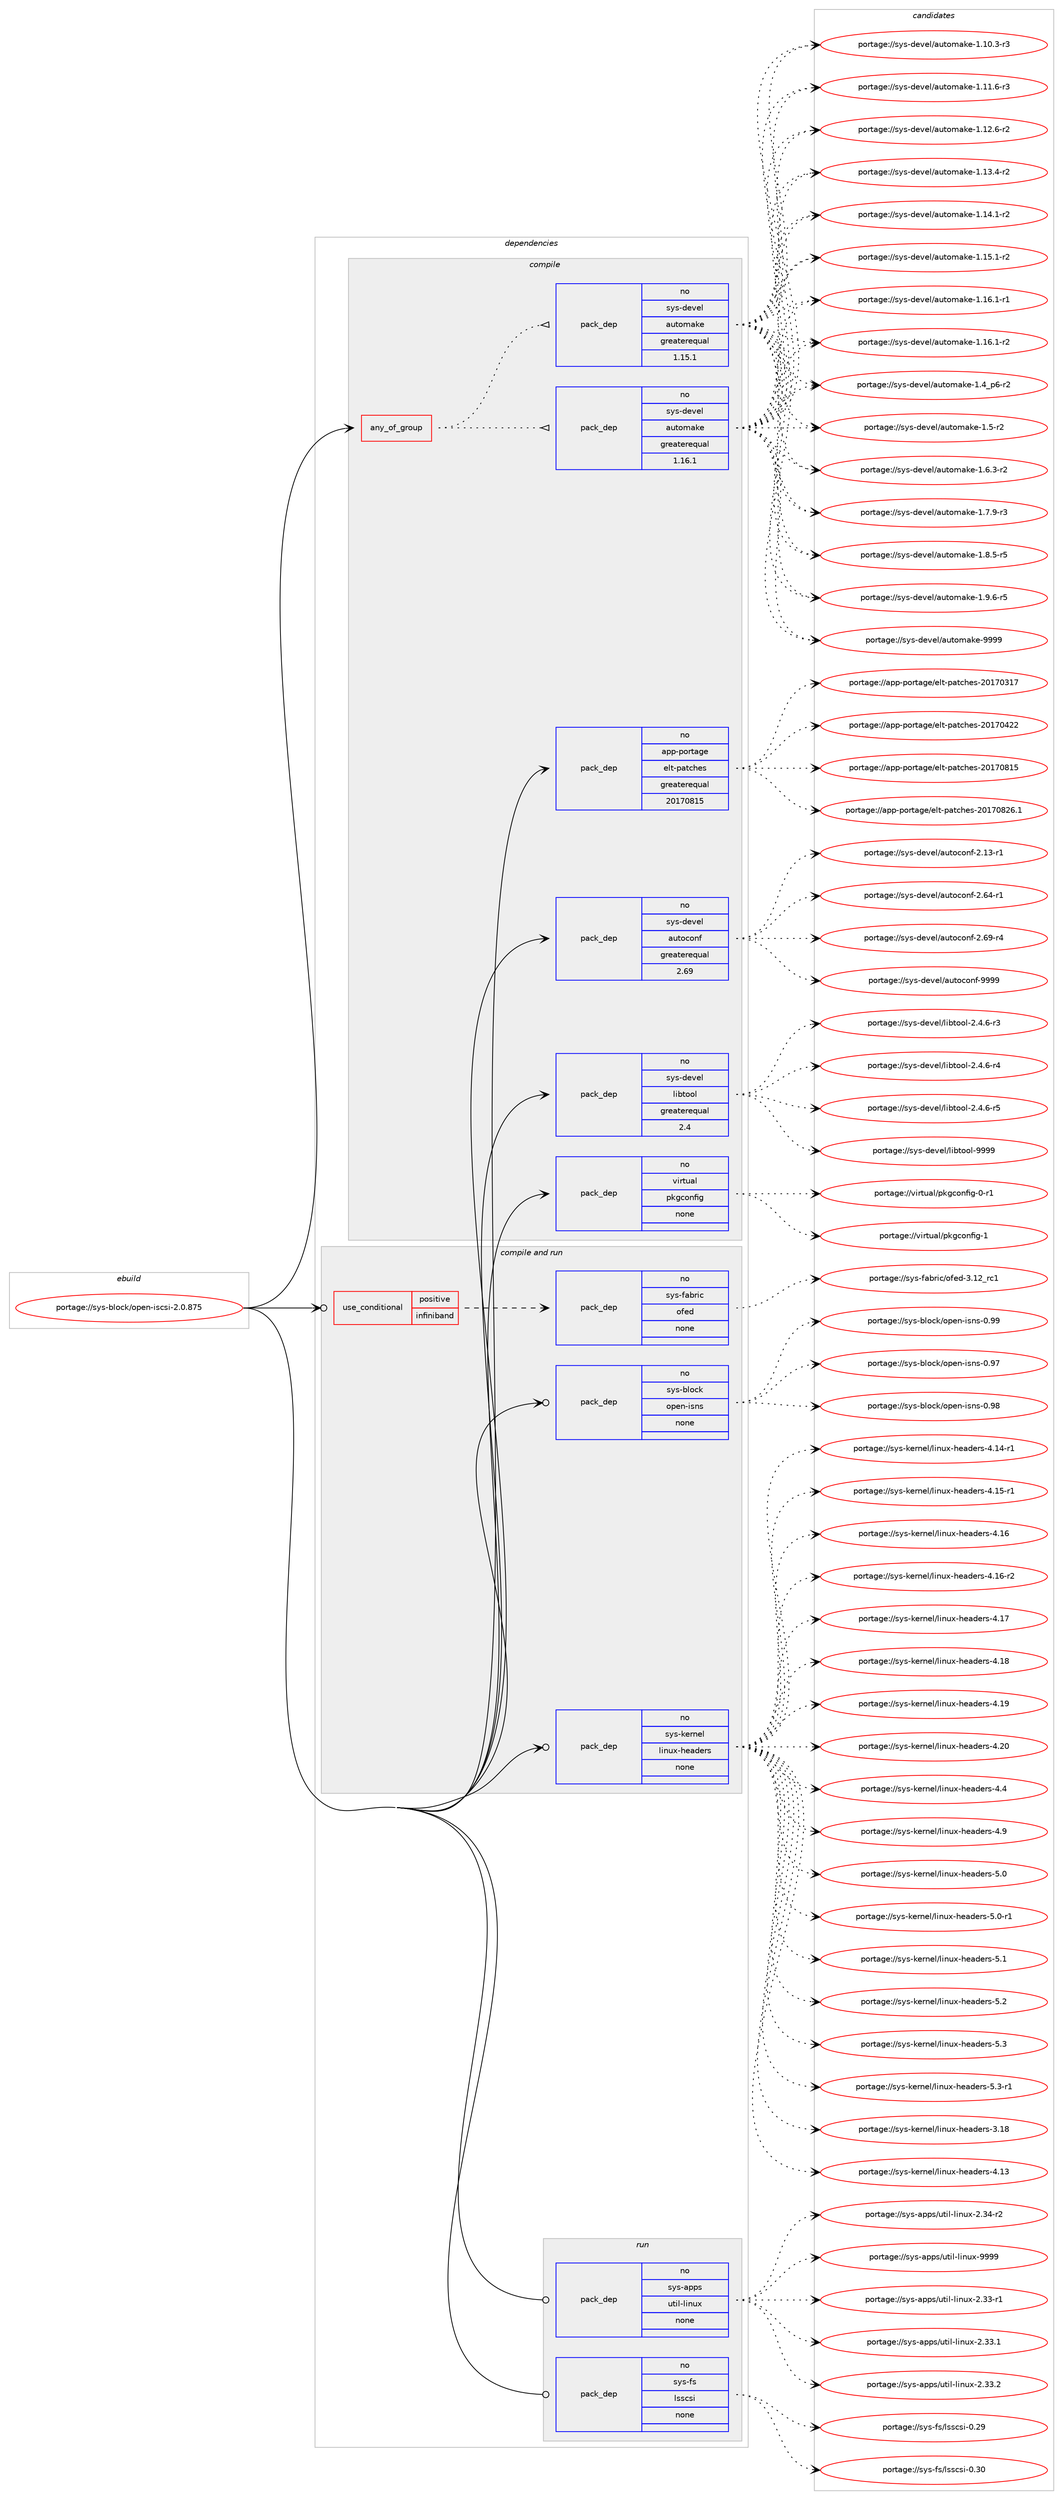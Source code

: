 digraph prolog {

# *************
# Graph options
# *************

newrank=true;
concentrate=true;
compound=true;
graph [rankdir=LR,fontname=Helvetica,fontsize=10,ranksep=1.5];#, ranksep=2.5, nodesep=0.2];
edge  [arrowhead=vee];
node  [fontname=Helvetica,fontsize=10];

# **********
# The ebuild
# **********

subgraph cluster_leftcol {
color=gray;
rank=same;
label=<<i>ebuild</i>>;
id [label="portage://sys-block/open-iscsi-2.0.875", color=red, width=4, href="../sys-block/open-iscsi-2.0.875.svg"];
}

# ****************
# The dependencies
# ****************

subgraph cluster_midcol {
color=gray;
label=<<i>dependencies</i>>;
subgraph cluster_compile {
fillcolor="#eeeeee";
style=filled;
label=<<i>compile</i>>;
subgraph any6709 {
dependency414319 [label=<<TABLE BORDER="0" CELLBORDER="1" CELLSPACING="0" CELLPADDING="4"><TR><TD CELLPADDING="10">any_of_group</TD></TR></TABLE>>, shape=none, color=red];subgraph pack306585 {
dependency414320 [label=<<TABLE BORDER="0" CELLBORDER="1" CELLSPACING="0" CELLPADDING="4" WIDTH="220"><TR><TD ROWSPAN="6" CELLPADDING="30">pack_dep</TD></TR><TR><TD WIDTH="110">no</TD></TR><TR><TD>sys-devel</TD></TR><TR><TD>automake</TD></TR><TR><TD>greaterequal</TD></TR><TR><TD>1.16.1</TD></TR></TABLE>>, shape=none, color=blue];
}
dependency414319:e -> dependency414320:w [weight=20,style="dotted",arrowhead="oinv"];
subgraph pack306586 {
dependency414321 [label=<<TABLE BORDER="0" CELLBORDER="1" CELLSPACING="0" CELLPADDING="4" WIDTH="220"><TR><TD ROWSPAN="6" CELLPADDING="30">pack_dep</TD></TR><TR><TD WIDTH="110">no</TD></TR><TR><TD>sys-devel</TD></TR><TR><TD>automake</TD></TR><TR><TD>greaterequal</TD></TR><TR><TD>1.15.1</TD></TR></TABLE>>, shape=none, color=blue];
}
dependency414319:e -> dependency414321:w [weight=20,style="dotted",arrowhead="oinv"];
}
id:e -> dependency414319:w [weight=20,style="solid",arrowhead="vee"];
subgraph pack306587 {
dependency414322 [label=<<TABLE BORDER="0" CELLBORDER="1" CELLSPACING="0" CELLPADDING="4" WIDTH="220"><TR><TD ROWSPAN="6" CELLPADDING="30">pack_dep</TD></TR><TR><TD WIDTH="110">no</TD></TR><TR><TD>app-portage</TD></TR><TR><TD>elt-patches</TD></TR><TR><TD>greaterequal</TD></TR><TR><TD>20170815</TD></TR></TABLE>>, shape=none, color=blue];
}
id:e -> dependency414322:w [weight=20,style="solid",arrowhead="vee"];
subgraph pack306588 {
dependency414323 [label=<<TABLE BORDER="0" CELLBORDER="1" CELLSPACING="0" CELLPADDING="4" WIDTH="220"><TR><TD ROWSPAN="6" CELLPADDING="30">pack_dep</TD></TR><TR><TD WIDTH="110">no</TD></TR><TR><TD>sys-devel</TD></TR><TR><TD>autoconf</TD></TR><TR><TD>greaterequal</TD></TR><TR><TD>2.69</TD></TR></TABLE>>, shape=none, color=blue];
}
id:e -> dependency414323:w [weight=20,style="solid",arrowhead="vee"];
subgraph pack306589 {
dependency414324 [label=<<TABLE BORDER="0" CELLBORDER="1" CELLSPACING="0" CELLPADDING="4" WIDTH="220"><TR><TD ROWSPAN="6" CELLPADDING="30">pack_dep</TD></TR><TR><TD WIDTH="110">no</TD></TR><TR><TD>sys-devel</TD></TR><TR><TD>libtool</TD></TR><TR><TD>greaterequal</TD></TR><TR><TD>2.4</TD></TR></TABLE>>, shape=none, color=blue];
}
id:e -> dependency414324:w [weight=20,style="solid",arrowhead="vee"];
subgraph pack306590 {
dependency414325 [label=<<TABLE BORDER="0" CELLBORDER="1" CELLSPACING="0" CELLPADDING="4" WIDTH="220"><TR><TD ROWSPAN="6" CELLPADDING="30">pack_dep</TD></TR><TR><TD WIDTH="110">no</TD></TR><TR><TD>virtual</TD></TR><TR><TD>pkgconfig</TD></TR><TR><TD>none</TD></TR><TR><TD></TD></TR></TABLE>>, shape=none, color=blue];
}
id:e -> dependency414325:w [weight=20,style="solid",arrowhead="vee"];
}
subgraph cluster_compileandrun {
fillcolor="#eeeeee";
style=filled;
label=<<i>compile and run</i>>;
subgraph cond100804 {
dependency414326 [label=<<TABLE BORDER="0" CELLBORDER="1" CELLSPACING="0" CELLPADDING="4"><TR><TD ROWSPAN="3" CELLPADDING="10">use_conditional</TD></TR><TR><TD>positive</TD></TR><TR><TD>infiniband</TD></TR></TABLE>>, shape=none, color=red];
subgraph pack306591 {
dependency414327 [label=<<TABLE BORDER="0" CELLBORDER="1" CELLSPACING="0" CELLPADDING="4" WIDTH="220"><TR><TD ROWSPAN="6" CELLPADDING="30">pack_dep</TD></TR><TR><TD WIDTH="110">no</TD></TR><TR><TD>sys-fabric</TD></TR><TR><TD>ofed</TD></TR><TR><TD>none</TD></TR><TR><TD></TD></TR></TABLE>>, shape=none, color=blue];
}
dependency414326:e -> dependency414327:w [weight=20,style="dashed",arrowhead="vee"];
}
id:e -> dependency414326:w [weight=20,style="solid",arrowhead="odotvee"];
subgraph pack306592 {
dependency414328 [label=<<TABLE BORDER="0" CELLBORDER="1" CELLSPACING="0" CELLPADDING="4" WIDTH="220"><TR><TD ROWSPAN="6" CELLPADDING="30">pack_dep</TD></TR><TR><TD WIDTH="110">no</TD></TR><TR><TD>sys-block</TD></TR><TR><TD>open-isns</TD></TR><TR><TD>none</TD></TR><TR><TD></TD></TR></TABLE>>, shape=none, color=blue];
}
id:e -> dependency414328:w [weight=20,style="solid",arrowhead="odotvee"];
subgraph pack306593 {
dependency414329 [label=<<TABLE BORDER="0" CELLBORDER="1" CELLSPACING="0" CELLPADDING="4" WIDTH="220"><TR><TD ROWSPAN="6" CELLPADDING="30">pack_dep</TD></TR><TR><TD WIDTH="110">no</TD></TR><TR><TD>sys-kernel</TD></TR><TR><TD>linux-headers</TD></TR><TR><TD>none</TD></TR><TR><TD></TD></TR></TABLE>>, shape=none, color=blue];
}
id:e -> dependency414329:w [weight=20,style="solid",arrowhead="odotvee"];
}
subgraph cluster_run {
fillcolor="#eeeeee";
style=filled;
label=<<i>run</i>>;
subgraph pack306594 {
dependency414330 [label=<<TABLE BORDER="0" CELLBORDER="1" CELLSPACING="0" CELLPADDING="4" WIDTH="220"><TR><TD ROWSPAN="6" CELLPADDING="30">pack_dep</TD></TR><TR><TD WIDTH="110">no</TD></TR><TR><TD>sys-apps</TD></TR><TR><TD>util-linux</TD></TR><TR><TD>none</TD></TR><TR><TD></TD></TR></TABLE>>, shape=none, color=blue];
}
id:e -> dependency414330:w [weight=20,style="solid",arrowhead="odot"];
subgraph pack306595 {
dependency414331 [label=<<TABLE BORDER="0" CELLBORDER="1" CELLSPACING="0" CELLPADDING="4" WIDTH="220"><TR><TD ROWSPAN="6" CELLPADDING="30">pack_dep</TD></TR><TR><TD WIDTH="110">no</TD></TR><TR><TD>sys-fs</TD></TR><TR><TD>lsscsi</TD></TR><TR><TD>none</TD></TR><TR><TD></TD></TR></TABLE>>, shape=none, color=blue];
}
id:e -> dependency414331:w [weight=20,style="solid",arrowhead="odot"];
}
}

# **************
# The candidates
# **************

subgraph cluster_choices {
rank=same;
color=gray;
label=<<i>candidates</i>>;

subgraph choice306585 {
color=black;
nodesep=1;
choiceportage11512111545100101118101108479711711611110997107101454946494846514511451 [label="portage://sys-devel/automake-1.10.3-r3", color=red, width=4,href="../sys-devel/automake-1.10.3-r3.svg"];
choiceportage11512111545100101118101108479711711611110997107101454946494946544511451 [label="portage://sys-devel/automake-1.11.6-r3", color=red, width=4,href="../sys-devel/automake-1.11.6-r3.svg"];
choiceportage11512111545100101118101108479711711611110997107101454946495046544511450 [label="portage://sys-devel/automake-1.12.6-r2", color=red, width=4,href="../sys-devel/automake-1.12.6-r2.svg"];
choiceportage11512111545100101118101108479711711611110997107101454946495146524511450 [label="portage://sys-devel/automake-1.13.4-r2", color=red, width=4,href="../sys-devel/automake-1.13.4-r2.svg"];
choiceportage11512111545100101118101108479711711611110997107101454946495246494511450 [label="portage://sys-devel/automake-1.14.1-r2", color=red, width=4,href="../sys-devel/automake-1.14.1-r2.svg"];
choiceportage11512111545100101118101108479711711611110997107101454946495346494511450 [label="portage://sys-devel/automake-1.15.1-r2", color=red, width=4,href="../sys-devel/automake-1.15.1-r2.svg"];
choiceportage11512111545100101118101108479711711611110997107101454946495446494511449 [label="portage://sys-devel/automake-1.16.1-r1", color=red, width=4,href="../sys-devel/automake-1.16.1-r1.svg"];
choiceportage11512111545100101118101108479711711611110997107101454946495446494511450 [label="portage://sys-devel/automake-1.16.1-r2", color=red, width=4,href="../sys-devel/automake-1.16.1-r2.svg"];
choiceportage115121115451001011181011084797117116111109971071014549465295112544511450 [label="portage://sys-devel/automake-1.4_p6-r2", color=red, width=4,href="../sys-devel/automake-1.4_p6-r2.svg"];
choiceportage11512111545100101118101108479711711611110997107101454946534511450 [label="portage://sys-devel/automake-1.5-r2", color=red, width=4,href="../sys-devel/automake-1.5-r2.svg"];
choiceportage115121115451001011181011084797117116111109971071014549465446514511450 [label="portage://sys-devel/automake-1.6.3-r2", color=red, width=4,href="../sys-devel/automake-1.6.3-r2.svg"];
choiceportage115121115451001011181011084797117116111109971071014549465546574511451 [label="portage://sys-devel/automake-1.7.9-r3", color=red, width=4,href="../sys-devel/automake-1.7.9-r3.svg"];
choiceportage115121115451001011181011084797117116111109971071014549465646534511453 [label="portage://sys-devel/automake-1.8.5-r5", color=red, width=4,href="../sys-devel/automake-1.8.5-r5.svg"];
choiceportage115121115451001011181011084797117116111109971071014549465746544511453 [label="portage://sys-devel/automake-1.9.6-r5", color=red, width=4,href="../sys-devel/automake-1.9.6-r5.svg"];
choiceportage115121115451001011181011084797117116111109971071014557575757 [label="portage://sys-devel/automake-9999", color=red, width=4,href="../sys-devel/automake-9999.svg"];
dependency414320:e -> choiceportage11512111545100101118101108479711711611110997107101454946494846514511451:w [style=dotted,weight="100"];
dependency414320:e -> choiceportage11512111545100101118101108479711711611110997107101454946494946544511451:w [style=dotted,weight="100"];
dependency414320:e -> choiceportage11512111545100101118101108479711711611110997107101454946495046544511450:w [style=dotted,weight="100"];
dependency414320:e -> choiceportage11512111545100101118101108479711711611110997107101454946495146524511450:w [style=dotted,weight="100"];
dependency414320:e -> choiceportage11512111545100101118101108479711711611110997107101454946495246494511450:w [style=dotted,weight="100"];
dependency414320:e -> choiceportage11512111545100101118101108479711711611110997107101454946495346494511450:w [style=dotted,weight="100"];
dependency414320:e -> choiceportage11512111545100101118101108479711711611110997107101454946495446494511449:w [style=dotted,weight="100"];
dependency414320:e -> choiceportage11512111545100101118101108479711711611110997107101454946495446494511450:w [style=dotted,weight="100"];
dependency414320:e -> choiceportage115121115451001011181011084797117116111109971071014549465295112544511450:w [style=dotted,weight="100"];
dependency414320:e -> choiceportage11512111545100101118101108479711711611110997107101454946534511450:w [style=dotted,weight="100"];
dependency414320:e -> choiceportage115121115451001011181011084797117116111109971071014549465446514511450:w [style=dotted,weight="100"];
dependency414320:e -> choiceportage115121115451001011181011084797117116111109971071014549465546574511451:w [style=dotted,weight="100"];
dependency414320:e -> choiceportage115121115451001011181011084797117116111109971071014549465646534511453:w [style=dotted,weight="100"];
dependency414320:e -> choiceportage115121115451001011181011084797117116111109971071014549465746544511453:w [style=dotted,weight="100"];
dependency414320:e -> choiceportage115121115451001011181011084797117116111109971071014557575757:w [style=dotted,weight="100"];
}
subgraph choice306586 {
color=black;
nodesep=1;
choiceportage11512111545100101118101108479711711611110997107101454946494846514511451 [label="portage://sys-devel/automake-1.10.3-r3", color=red, width=4,href="../sys-devel/automake-1.10.3-r3.svg"];
choiceportage11512111545100101118101108479711711611110997107101454946494946544511451 [label="portage://sys-devel/automake-1.11.6-r3", color=red, width=4,href="../sys-devel/automake-1.11.6-r3.svg"];
choiceportage11512111545100101118101108479711711611110997107101454946495046544511450 [label="portage://sys-devel/automake-1.12.6-r2", color=red, width=4,href="../sys-devel/automake-1.12.6-r2.svg"];
choiceportage11512111545100101118101108479711711611110997107101454946495146524511450 [label="portage://sys-devel/automake-1.13.4-r2", color=red, width=4,href="../sys-devel/automake-1.13.4-r2.svg"];
choiceportage11512111545100101118101108479711711611110997107101454946495246494511450 [label="portage://sys-devel/automake-1.14.1-r2", color=red, width=4,href="../sys-devel/automake-1.14.1-r2.svg"];
choiceportage11512111545100101118101108479711711611110997107101454946495346494511450 [label="portage://sys-devel/automake-1.15.1-r2", color=red, width=4,href="../sys-devel/automake-1.15.1-r2.svg"];
choiceportage11512111545100101118101108479711711611110997107101454946495446494511449 [label="portage://sys-devel/automake-1.16.1-r1", color=red, width=4,href="../sys-devel/automake-1.16.1-r1.svg"];
choiceportage11512111545100101118101108479711711611110997107101454946495446494511450 [label="portage://sys-devel/automake-1.16.1-r2", color=red, width=4,href="../sys-devel/automake-1.16.1-r2.svg"];
choiceportage115121115451001011181011084797117116111109971071014549465295112544511450 [label="portage://sys-devel/automake-1.4_p6-r2", color=red, width=4,href="../sys-devel/automake-1.4_p6-r2.svg"];
choiceportage11512111545100101118101108479711711611110997107101454946534511450 [label="portage://sys-devel/automake-1.5-r2", color=red, width=4,href="../sys-devel/automake-1.5-r2.svg"];
choiceportage115121115451001011181011084797117116111109971071014549465446514511450 [label="portage://sys-devel/automake-1.6.3-r2", color=red, width=4,href="../sys-devel/automake-1.6.3-r2.svg"];
choiceportage115121115451001011181011084797117116111109971071014549465546574511451 [label="portage://sys-devel/automake-1.7.9-r3", color=red, width=4,href="../sys-devel/automake-1.7.9-r3.svg"];
choiceportage115121115451001011181011084797117116111109971071014549465646534511453 [label="portage://sys-devel/automake-1.8.5-r5", color=red, width=4,href="../sys-devel/automake-1.8.5-r5.svg"];
choiceportage115121115451001011181011084797117116111109971071014549465746544511453 [label="portage://sys-devel/automake-1.9.6-r5", color=red, width=4,href="../sys-devel/automake-1.9.6-r5.svg"];
choiceportage115121115451001011181011084797117116111109971071014557575757 [label="portage://sys-devel/automake-9999", color=red, width=4,href="../sys-devel/automake-9999.svg"];
dependency414321:e -> choiceportage11512111545100101118101108479711711611110997107101454946494846514511451:w [style=dotted,weight="100"];
dependency414321:e -> choiceportage11512111545100101118101108479711711611110997107101454946494946544511451:w [style=dotted,weight="100"];
dependency414321:e -> choiceportage11512111545100101118101108479711711611110997107101454946495046544511450:w [style=dotted,weight="100"];
dependency414321:e -> choiceportage11512111545100101118101108479711711611110997107101454946495146524511450:w [style=dotted,weight="100"];
dependency414321:e -> choiceportage11512111545100101118101108479711711611110997107101454946495246494511450:w [style=dotted,weight="100"];
dependency414321:e -> choiceportage11512111545100101118101108479711711611110997107101454946495346494511450:w [style=dotted,weight="100"];
dependency414321:e -> choiceportage11512111545100101118101108479711711611110997107101454946495446494511449:w [style=dotted,weight="100"];
dependency414321:e -> choiceportage11512111545100101118101108479711711611110997107101454946495446494511450:w [style=dotted,weight="100"];
dependency414321:e -> choiceportage115121115451001011181011084797117116111109971071014549465295112544511450:w [style=dotted,weight="100"];
dependency414321:e -> choiceportage11512111545100101118101108479711711611110997107101454946534511450:w [style=dotted,weight="100"];
dependency414321:e -> choiceportage115121115451001011181011084797117116111109971071014549465446514511450:w [style=dotted,weight="100"];
dependency414321:e -> choiceportage115121115451001011181011084797117116111109971071014549465546574511451:w [style=dotted,weight="100"];
dependency414321:e -> choiceportage115121115451001011181011084797117116111109971071014549465646534511453:w [style=dotted,weight="100"];
dependency414321:e -> choiceportage115121115451001011181011084797117116111109971071014549465746544511453:w [style=dotted,weight="100"];
dependency414321:e -> choiceportage115121115451001011181011084797117116111109971071014557575757:w [style=dotted,weight="100"];
}
subgraph choice306587 {
color=black;
nodesep=1;
choiceportage97112112451121111141169710310147101108116451129711699104101115455048495548514955 [label="portage://app-portage/elt-patches-20170317", color=red, width=4,href="../app-portage/elt-patches-20170317.svg"];
choiceportage97112112451121111141169710310147101108116451129711699104101115455048495548525050 [label="portage://app-portage/elt-patches-20170422", color=red, width=4,href="../app-portage/elt-patches-20170422.svg"];
choiceportage97112112451121111141169710310147101108116451129711699104101115455048495548564953 [label="portage://app-portage/elt-patches-20170815", color=red, width=4,href="../app-portage/elt-patches-20170815.svg"];
choiceportage971121124511211111411697103101471011081164511297116991041011154550484955485650544649 [label="portage://app-portage/elt-patches-20170826.1", color=red, width=4,href="../app-portage/elt-patches-20170826.1.svg"];
dependency414322:e -> choiceportage97112112451121111141169710310147101108116451129711699104101115455048495548514955:w [style=dotted,weight="100"];
dependency414322:e -> choiceportage97112112451121111141169710310147101108116451129711699104101115455048495548525050:w [style=dotted,weight="100"];
dependency414322:e -> choiceportage97112112451121111141169710310147101108116451129711699104101115455048495548564953:w [style=dotted,weight="100"];
dependency414322:e -> choiceportage971121124511211111411697103101471011081164511297116991041011154550484955485650544649:w [style=dotted,weight="100"];
}
subgraph choice306588 {
color=black;
nodesep=1;
choiceportage1151211154510010111810110847971171161119911111010245504649514511449 [label="portage://sys-devel/autoconf-2.13-r1", color=red, width=4,href="../sys-devel/autoconf-2.13-r1.svg"];
choiceportage1151211154510010111810110847971171161119911111010245504654524511449 [label="portage://sys-devel/autoconf-2.64-r1", color=red, width=4,href="../sys-devel/autoconf-2.64-r1.svg"];
choiceportage1151211154510010111810110847971171161119911111010245504654574511452 [label="portage://sys-devel/autoconf-2.69-r4", color=red, width=4,href="../sys-devel/autoconf-2.69-r4.svg"];
choiceportage115121115451001011181011084797117116111991111101024557575757 [label="portage://sys-devel/autoconf-9999", color=red, width=4,href="../sys-devel/autoconf-9999.svg"];
dependency414323:e -> choiceportage1151211154510010111810110847971171161119911111010245504649514511449:w [style=dotted,weight="100"];
dependency414323:e -> choiceportage1151211154510010111810110847971171161119911111010245504654524511449:w [style=dotted,weight="100"];
dependency414323:e -> choiceportage1151211154510010111810110847971171161119911111010245504654574511452:w [style=dotted,weight="100"];
dependency414323:e -> choiceportage115121115451001011181011084797117116111991111101024557575757:w [style=dotted,weight="100"];
}
subgraph choice306589 {
color=black;
nodesep=1;
choiceportage1151211154510010111810110847108105981161111111084550465246544511451 [label="portage://sys-devel/libtool-2.4.6-r3", color=red, width=4,href="../sys-devel/libtool-2.4.6-r3.svg"];
choiceportage1151211154510010111810110847108105981161111111084550465246544511452 [label="portage://sys-devel/libtool-2.4.6-r4", color=red, width=4,href="../sys-devel/libtool-2.4.6-r4.svg"];
choiceportage1151211154510010111810110847108105981161111111084550465246544511453 [label="portage://sys-devel/libtool-2.4.6-r5", color=red, width=4,href="../sys-devel/libtool-2.4.6-r5.svg"];
choiceportage1151211154510010111810110847108105981161111111084557575757 [label="portage://sys-devel/libtool-9999", color=red, width=4,href="../sys-devel/libtool-9999.svg"];
dependency414324:e -> choiceportage1151211154510010111810110847108105981161111111084550465246544511451:w [style=dotted,weight="100"];
dependency414324:e -> choiceportage1151211154510010111810110847108105981161111111084550465246544511452:w [style=dotted,weight="100"];
dependency414324:e -> choiceportage1151211154510010111810110847108105981161111111084550465246544511453:w [style=dotted,weight="100"];
dependency414324:e -> choiceportage1151211154510010111810110847108105981161111111084557575757:w [style=dotted,weight="100"];
}
subgraph choice306590 {
color=black;
nodesep=1;
choiceportage11810511411611797108471121071039911111010210510345484511449 [label="portage://virtual/pkgconfig-0-r1", color=red, width=4,href="../virtual/pkgconfig-0-r1.svg"];
choiceportage1181051141161179710847112107103991111101021051034549 [label="portage://virtual/pkgconfig-1", color=red, width=4,href="../virtual/pkgconfig-1.svg"];
dependency414325:e -> choiceportage11810511411611797108471121071039911111010210510345484511449:w [style=dotted,weight="100"];
dependency414325:e -> choiceportage1181051141161179710847112107103991111101021051034549:w [style=dotted,weight="100"];
}
subgraph choice306591 {
color=black;
nodesep=1;
choiceportage11512111545102979811410599471111021011004551464950951149949 [label="portage://sys-fabric/ofed-3.12_rc1", color=red, width=4,href="../sys-fabric/ofed-3.12_rc1.svg"];
dependency414327:e -> choiceportage11512111545102979811410599471111021011004551464950951149949:w [style=dotted,weight="100"];
}
subgraph choice306592 {
color=black;
nodesep=1;
choiceportage11512111545981081119910747111112101110451051151101154548465755 [label="portage://sys-block/open-isns-0.97", color=red, width=4,href="../sys-block/open-isns-0.97.svg"];
choiceportage11512111545981081119910747111112101110451051151101154548465756 [label="portage://sys-block/open-isns-0.98", color=red, width=4,href="../sys-block/open-isns-0.98.svg"];
choiceportage11512111545981081119910747111112101110451051151101154548465757 [label="portage://sys-block/open-isns-0.99", color=red, width=4,href="../sys-block/open-isns-0.99.svg"];
dependency414328:e -> choiceportage11512111545981081119910747111112101110451051151101154548465755:w [style=dotted,weight="100"];
dependency414328:e -> choiceportage11512111545981081119910747111112101110451051151101154548465756:w [style=dotted,weight="100"];
dependency414328:e -> choiceportage11512111545981081119910747111112101110451051151101154548465757:w [style=dotted,weight="100"];
}
subgraph choice306593 {
color=black;
nodesep=1;
choiceportage115121115451071011141101011084710810511011712045104101971001011141154551464956 [label="portage://sys-kernel/linux-headers-3.18", color=red, width=4,href="../sys-kernel/linux-headers-3.18.svg"];
choiceportage115121115451071011141101011084710810511011712045104101971001011141154552464951 [label="portage://sys-kernel/linux-headers-4.13", color=red, width=4,href="../sys-kernel/linux-headers-4.13.svg"];
choiceportage1151211154510710111411010110847108105110117120451041019710010111411545524649524511449 [label="portage://sys-kernel/linux-headers-4.14-r1", color=red, width=4,href="../sys-kernel/linux-headers-4.14-r1.svg"];
choiceportage1151211154510710111411010110847108105110117120451041019710010111411545524649534511449 [label="portage://sys-kernel/linux-headers-4.15-r1", color=red, width=4,href="../sys-kernel/linux-headers-4.15-r1.svg"];
choiceportage115121115451071011141101011084710810511011712045104101971001011141154552464954 [label="portage://sys-kernel/linux-headers-4.16", color=red, width=4,href="../sys-kernel/linux-headers-4.16.svg"];
choiceportage1151211154510710111411010110847108105110117120451041019710010111411545524649544511450 [label="portage://sys-kernel/linux-headers-4.16-r2", color=red, width=4,href="../sys-kernel/linux-headers-4.16-r2.svg"];
choiceportage115121115451071011141101011084710810511011712045104101971001011141154552464955 [label="portage://sys-kernel/linux-headers-4.17", color=red, width=4,href="../sys-kernel/linux-headers-4.17.svg"];
choiceportage115121115451071011141101011084710810511011712045104101971001011141154552464956 [label="portage://sys-kernel/linux-headers-4.18", color=red, width=4,href="../sys-kernel/linux-headers-4.18.svg"];
choiceportage115121115451071011141101011084710810511011712045104101971001011141154552464957 [label="portage://sys-kernel/linux-headers-4.19", color=red, width=4,href="../sys-kernel/linux-headers-4.19.svg"];
choiceportage115121115451071011141101011084710810511011712045104101971001011141154552465048 [label="portage://sys-kernel/linux-headers-4.20", color=red, width=4,href="../sys-kernel/linux-headers-4.20.svg"];
choiceportage1151211154510710111411010110847108105110117120451041019710010111411545524652 [label="portage://sys-kernel/linux-headers-4.4", color=red, width=4,href="../sys-kernel/linux-headers-4.4.svg"];
choiceportage1151211154510710111411010110847108105110117120451041019710010111411545524657 [label="portage://sys-kernel/linux-headers-4.9", color=red, width=4,href="../sys-kernel/linux-headers-4.9.svg"];
choiceportage1151211154510710111411010110847108105110117120451041019710010111411545534648 [label="portage://sys-kernel/linux-headers-5.0", color=red, width=4,href="../sys-kernel/linux-headers-5.0.svg"];
choiceportage11512111545107101114110101108471081051101171204510410197100101114115455346484511449 [label="portage://sys-kernel/linux-headers-5.0-r1", color=red, width=4,href="../sys-kernel/linux-headers-5.0-r1.svg"];
choiceportage1151211154510710111411010110847108105110117120451041019710010111411545534649 [label="portage://sys-kernel/linux-headers-5.1", color=red, width=4,href="../sys-kernel/linux-headers-5.1.svg"];
choiceportage1151211154510710111411010110847108105110117120451041019710010111411545534650 [label="portage://sys-kernel/linux-headers-5.2", color=red, width=4,href="../sys-kernel/linux-headers-5.2.svg"];
choiceportage1151211154510710111411010110847108105110117120451041019710010111411545534651 [label="portage://sys-kernel/linux-headers-5.3", color=red, width=4,href="../sys-kernel/linux-headers-5.3.svg"];
choiceportage11512111545107101114110101108471081051101171204510410197100101114115455346514511449 [label="portage://sys-kernel/linux-headers-5.3-r1", color=red, width=4,href="../sys-kernel/linux-headers-5.3-r1.svg"];
dependency414329:e -> choiceportage115121115451071011141101011084710810511011712045104101971001011141154551464956:w [style=dotted,weight="100"];
dependency414329:e -> choiceportage115121115451071011141101011084710810511011712045104101971001011141154552464951:w [style=dotted,weight="100"];
dependency414329:e -> choiceportage1151211154510710111411010110847108105110117120451041019710010111411545524649524511449:w [style=dotted,weight="100"];
dependency414329:e -> choiceportage1151211154510710111411010110847108105110117120451041019710010111411545524649534511449:w [style=dotted,weight="100"];
dependency414329:e -> choiceportage115121115451071011141101011084710810511011712045104101971001011141154552464954:w [style=dotted,weight="100"];
dependency414329:e -> choiceportage1151211154510710111411010110847108105110117120451041019710010111411545524649544511450:w [style=dotted,weight="100"];
dependency414329:e -> choiceportage115121115451071011141101011084710810511011712045104101971001011141154552464955:w [style=dotted,weight="100"];
dependency414329:e -> choiceportage115121115451071011141101011084710810511011712045104101971001011141154552464956:w [style=dotted,weight="100"];
dependency414329:e -> choiceportage115121115451071011141101011084710810511011712045104101971001011141154552464957:w [style=dotted,weight="100"];
dependency414329:e -> choiceportage115121115451071011141101011084710810511011712045104101971001011141154552465048:w [style=dotted,weight="100"];
dependency414329:e -> choiceportage1151211154510710111411010110847108105110117120451041019710010111411545524652:w [style=dotted,weight="100"];
dependency414329:e -> choiceportage1151211154510710111411010110847108105110117120451041019710010111411545524657:w [style=dotted,weight="100"];
dependency414329:e -> choiceportage1151211154510710111411010110847108105110117120451041019710010111411545534648:w [style=dotted,weight="100"];
dependency414329:e -> choiceportage11512111545107101114110101108471081051101171204510410197100101114115455346484511449:w [style=dotted,weight="100"];
dependency414329:e -> choiceportage1151211154510710111411010110847108105110117120451041019710010111411545534649:w [style=dotted,weight="100"];
dependency414329:e -> choiceportage1151211154510710111411010110847108105110117120451041019710010111411545534650:w [style=dotted,weight="100"];
dependency414329:e -> choiceportage1151211154510710111411010110847108105110117120451041019710010111411545534651:w [style=dotted,weight="100"];
dependency414329:e -> choiceportage11512111545107101114110101108471081051101171204510410197100101114115455346514511449:w [style=dotted,weight="100"];
}
subgraph choice306594 {
color=black;
nodesep=1;
choiceportage1151211154597112112115471171161051084510810511011712045504651514511449 [label="portage://sys-apps/util-linux-2.33-r1", color=red, width=4,href="../sys-apps/util-linux-2.33-r1.svg"];
choiceportage1151211154597112112115471171161051084510810511011712045504651514649 [label="portage://sys-apps/util-linux-2.33.1", color=red, width=4,href="../sys-apps/util-linux-2.33.1.svg"];
choiceportage1151211154597112112115471171161051084510810511011712045504651514650 [label="portage://sys-apps/util-linux-2.33.2", color=red, width=4,href="../sys-apps/util-linux-2.33.2.svg"];
choiceportage1151211154597112112115471171161051084510810511011712045504651524511450 [label="portage://sys-apps/util-linux-2.34-r2", color=red, width=4,href="../sys-apps/util-linux-2.34-r2.svg"];
choiceportage115121115459711211211547117116105108451081051101171204557575757 [label="portage://sys-apps/util-linux-9999", color=red, width=4,href="../sys-apps/util-linux-9999.svg"];
dependency414330:e -> choiceportage1151211154597112112115471171161051084510810511011712045504651514511449:w [style=dotted,weight="100"];
dependency414330:e -> choiceportage1151211154597112112115471171161051084510810511011712045504651514649:w [style=dotted,weight="100"];
dependency414330:e -> choiceportage1151211154597112112115471171161051084510810511011712045504651514650:w [style=dotted,weight="100"];
dependency414330:e -> choiceportage1151211154597112112115471171161051084510810511011712045504651524511450:w [style=dotted,weight="100"];
dependency414330:e -> choiceportage115121115459711211211547117116105108451081051101171204557575757:w [style=dotted,weight="100"];
}
subgraph choice306595 {
color=black;
nodesep=1;
choiceportage1151211154510211547108115115991151054548465057 [label="portage://sys-fs/lsscsi-0.29", color=red, width=4,href="../sys-fs/lsscsi-0.29.svg"];
choiceportage1151211154510211547108115115991151054548465148 [label="portage://sys-fs/lsscsi-0.30", color=red, width=4,href="../sys-fs/lsscsi-0.30.svg"];
dependency414331:e -> choiceportage1151211154510211547108115115991151054548465057:w [style=dotted,weight="100"];
dependency414331:e -> choiceportage1151211154510211547108115115991151054548465148:w [style=dotted,weight="100"];
}
}

}
